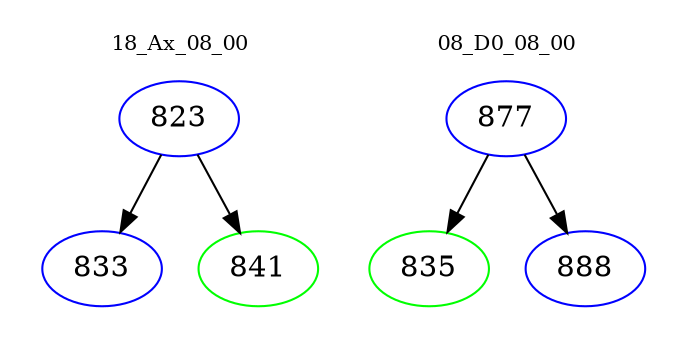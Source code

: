 digraph{
subgraph cluster_0 {
color = white
label = "18_Ax_08_00";
fontsize=10;
T0_823 [label="823", color="blue"]
T0_823 -> T0_833 [color="black"]
T0_833 [label="833", color="blue"]
T0_823 -> T0_841 [color="black"]
T0_841 [label="841", color="green"]
}
subgraph cluster_1 {
color = white
label = "08_D0_08_00";
fontsize=10;
T1_877 [label="877", color="blue"]
T1_877 -> T1_835 [color="black"]
T1_835 [label="835", color="green"]
T1_877 -> T1_888 [color="black"]
T1_888 [label="888", color="blue"]
}
}
